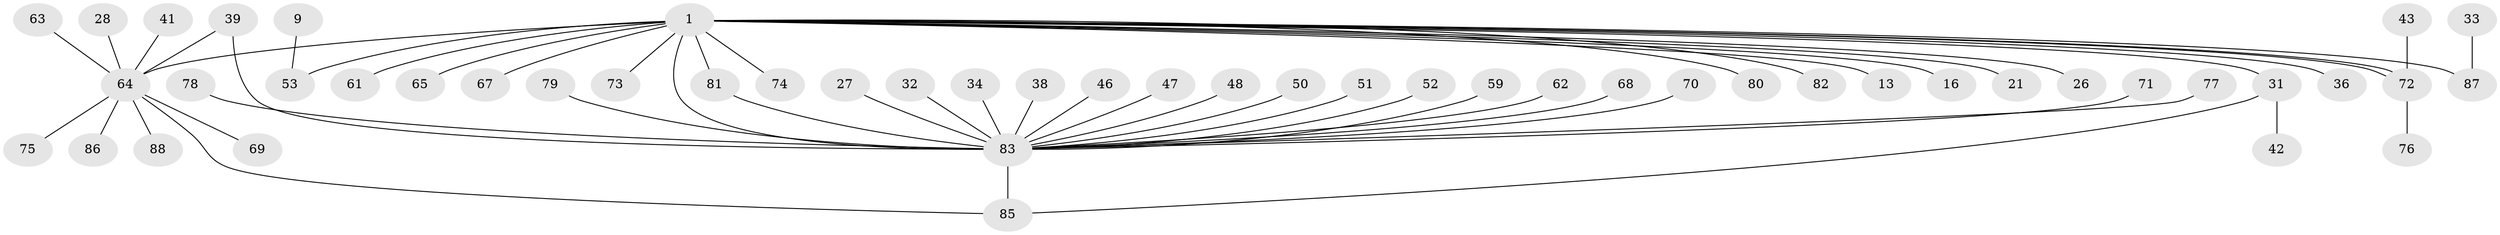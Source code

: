 // original degree distribution, {37: 0.011363636363636364, 2: 0.19318181818181818, 3: 0.07954545454545454, 6: 0.045454545454545456, 5: 0.056818181818181816, 4: 0.056818181818181816, 1: 0.5454545454545454, 9: 0.011363636363636364}
// Generated by graph-tools (version 1.1) at 2025/51/03/04/25 21:51:31]
// undirected, 52 vertices, 56 edges
graph export_dot {
graph [start="1"]
  node [color=gray90,style=filled];
  1;
  9;
  13;
  16;
  21;
  26;
  27;
  28;
  31 [super="+2"];
  32;
  33;
  34;
  36;
  38;
  39;
  41;
  42;
  43;
  46;
  47;
  48;
  50;
  51;
  52 [super="+12"];
  53 [super="+30"];
  59;
  61 [super="+58"];
  62;
  63;
  64 [super="+14+45"];
  65 [super="+29"];
  67 [super="+8+55"];
  68;
  69 [super="+66"];
  70;
  71;
  72 [super="+18"];
  73 [super="+23+19+44+49+60"];
  74;
  75 [super="+20"];
  76;
  77;
  78;
  79;
  80;
  81 [super="+54"];
  82;
  83 [super="+6+10+40"];
  85 [super="+56"];
  86;
  87 [super="+15+84"];
  88;
  1 -- 13;
  1 -- 16;
  1 -- 21;
  1 -- 26;
  1 -- 31 [weight=2];
  1 -- 36;
  1 -- 53 [weight=2];
  1 -- 64 [weight=5];
  1 -- 72 [weight=2];
  1 -- 72;
  1 -- 74;
  1 -- 80;
  1 -- 81 [weight=2];
  1 -- 82;
  1 -- 83 [weight=6];
  1 -- 67;
  1 -- 87 [weight=2];
  1 -- 73;
  1 -- 65;
  1 -- 61;
  9 -- 53;
  27 -- 83;
  28 -- 64;
  31 -- 42;
  31 -- 85;
  32 -- 83;
  33 -- 87;
  34 -- 83;
  38 -- 83;
  39 -- 64;
  39 -- 83;
  41 -- 64;
  43 -- 72;
  46 -- 83;
  47 -- 83;
  48 -- 83;
  50 -- 83;
  51 -- 83;
  52 -- 83;
  59 -- 83;
  62 -- 83;
  63 -- 64;
  64 -- 86;
  64 -- 88;
  64 -- 85;
  64 -- 75;
  64 -- 69;
  68 -- 83;
  70 -- 83;
  71 -- 83;
  72 -- 76;
  77 -- 83;
  78 -- 83;
  79 -- 83;
  81 -- 83;
  83 -- 85;
}
